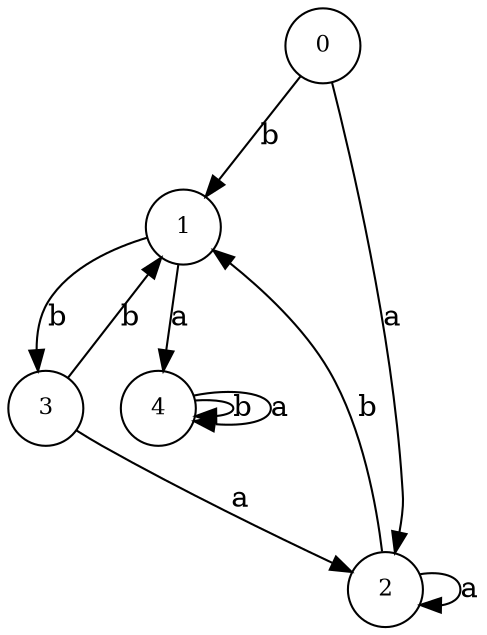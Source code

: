 // My Directed Graph
digraph {
	node [fontcolor=black fontsize=11 shape=circle]
	edge [shape=tee]
	0
	1
	2
	3
	4
	0 -> 1 [label=b]
	0 -> 2 [label=a]
	1 -> 3 [label=b]
	1 -> 4 [label=a]
	2 -> 1 [label=b]
	2 -> 2 [label=a]
	3 -> 1 [label=b]
	3 -> 2 [label=a]
	4 -> 4 [label=b]
	4 -> 4 [label=a]
}
